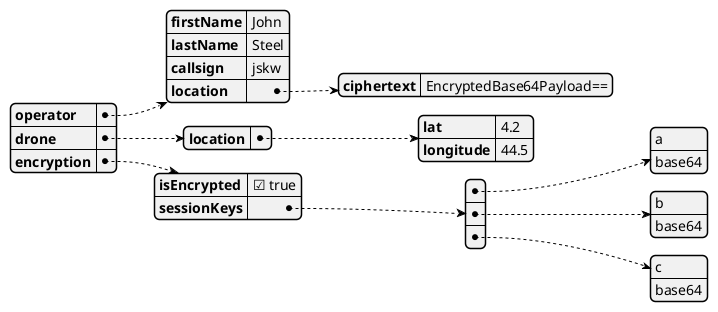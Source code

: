 @startjson droneEncrypted
{
  "operator": {
    "firstName": "John",  
    "lastName": "Steel",
    "callsign": "jskw",
    "location": {
      "ciphertext": "EncryptedBase64Payload=="
    }
  },
  "drone": {
    "location": {
      "lat": 4.2,
      "longitude": 44.5
    }
  },
  "encryption": {
    "isEncrypted": true,
    "sessionKeys": [["a", "base64"], ["b", "base64"], ["c", "base64"]]
  }
}
@endjson

@startjson dronePlaintext
{
  "operator": {
    "firstName": "John",  
    "lastName": "Steel",
    "callsign": "jskw",
    "location": {
      "lat": 4.4,
      "longitude": 44.7
    }
  },
  "drone": {
    "location": {
      "lat": 4.2,
      "longitude": 44.5
    }
  }
}
@endjson


@startuml droneEncryptedFlow
Drone -> Drone : sleep(1000)
Drone -\ App : broadcast(droneEncrypted)
Drone -> Drone : sleep(1000)
Drone -\ App : broadcast(droneEncrypted)
Drone -> Drone : sleep(1000)
Drone -\ App : broadcast(droneEncrypted)
App -> App ++ : UI Tap "LocateDrone"
App -> App: parse(droneEncrypted)
App -> Server ++ : Decrypt("EncryptedBase64Payload==")
Server -\ AuditLog : {"client": "joe@yyz-security.ca", "request": "base64-sha256-sum=="}
Server -> App -- : {"location": { "lat": 4.4, "longitude": 44.7 }
deactivate App
AuditLog -\ Server: {"saved": "base64-sha256-sum=="}
@enduml